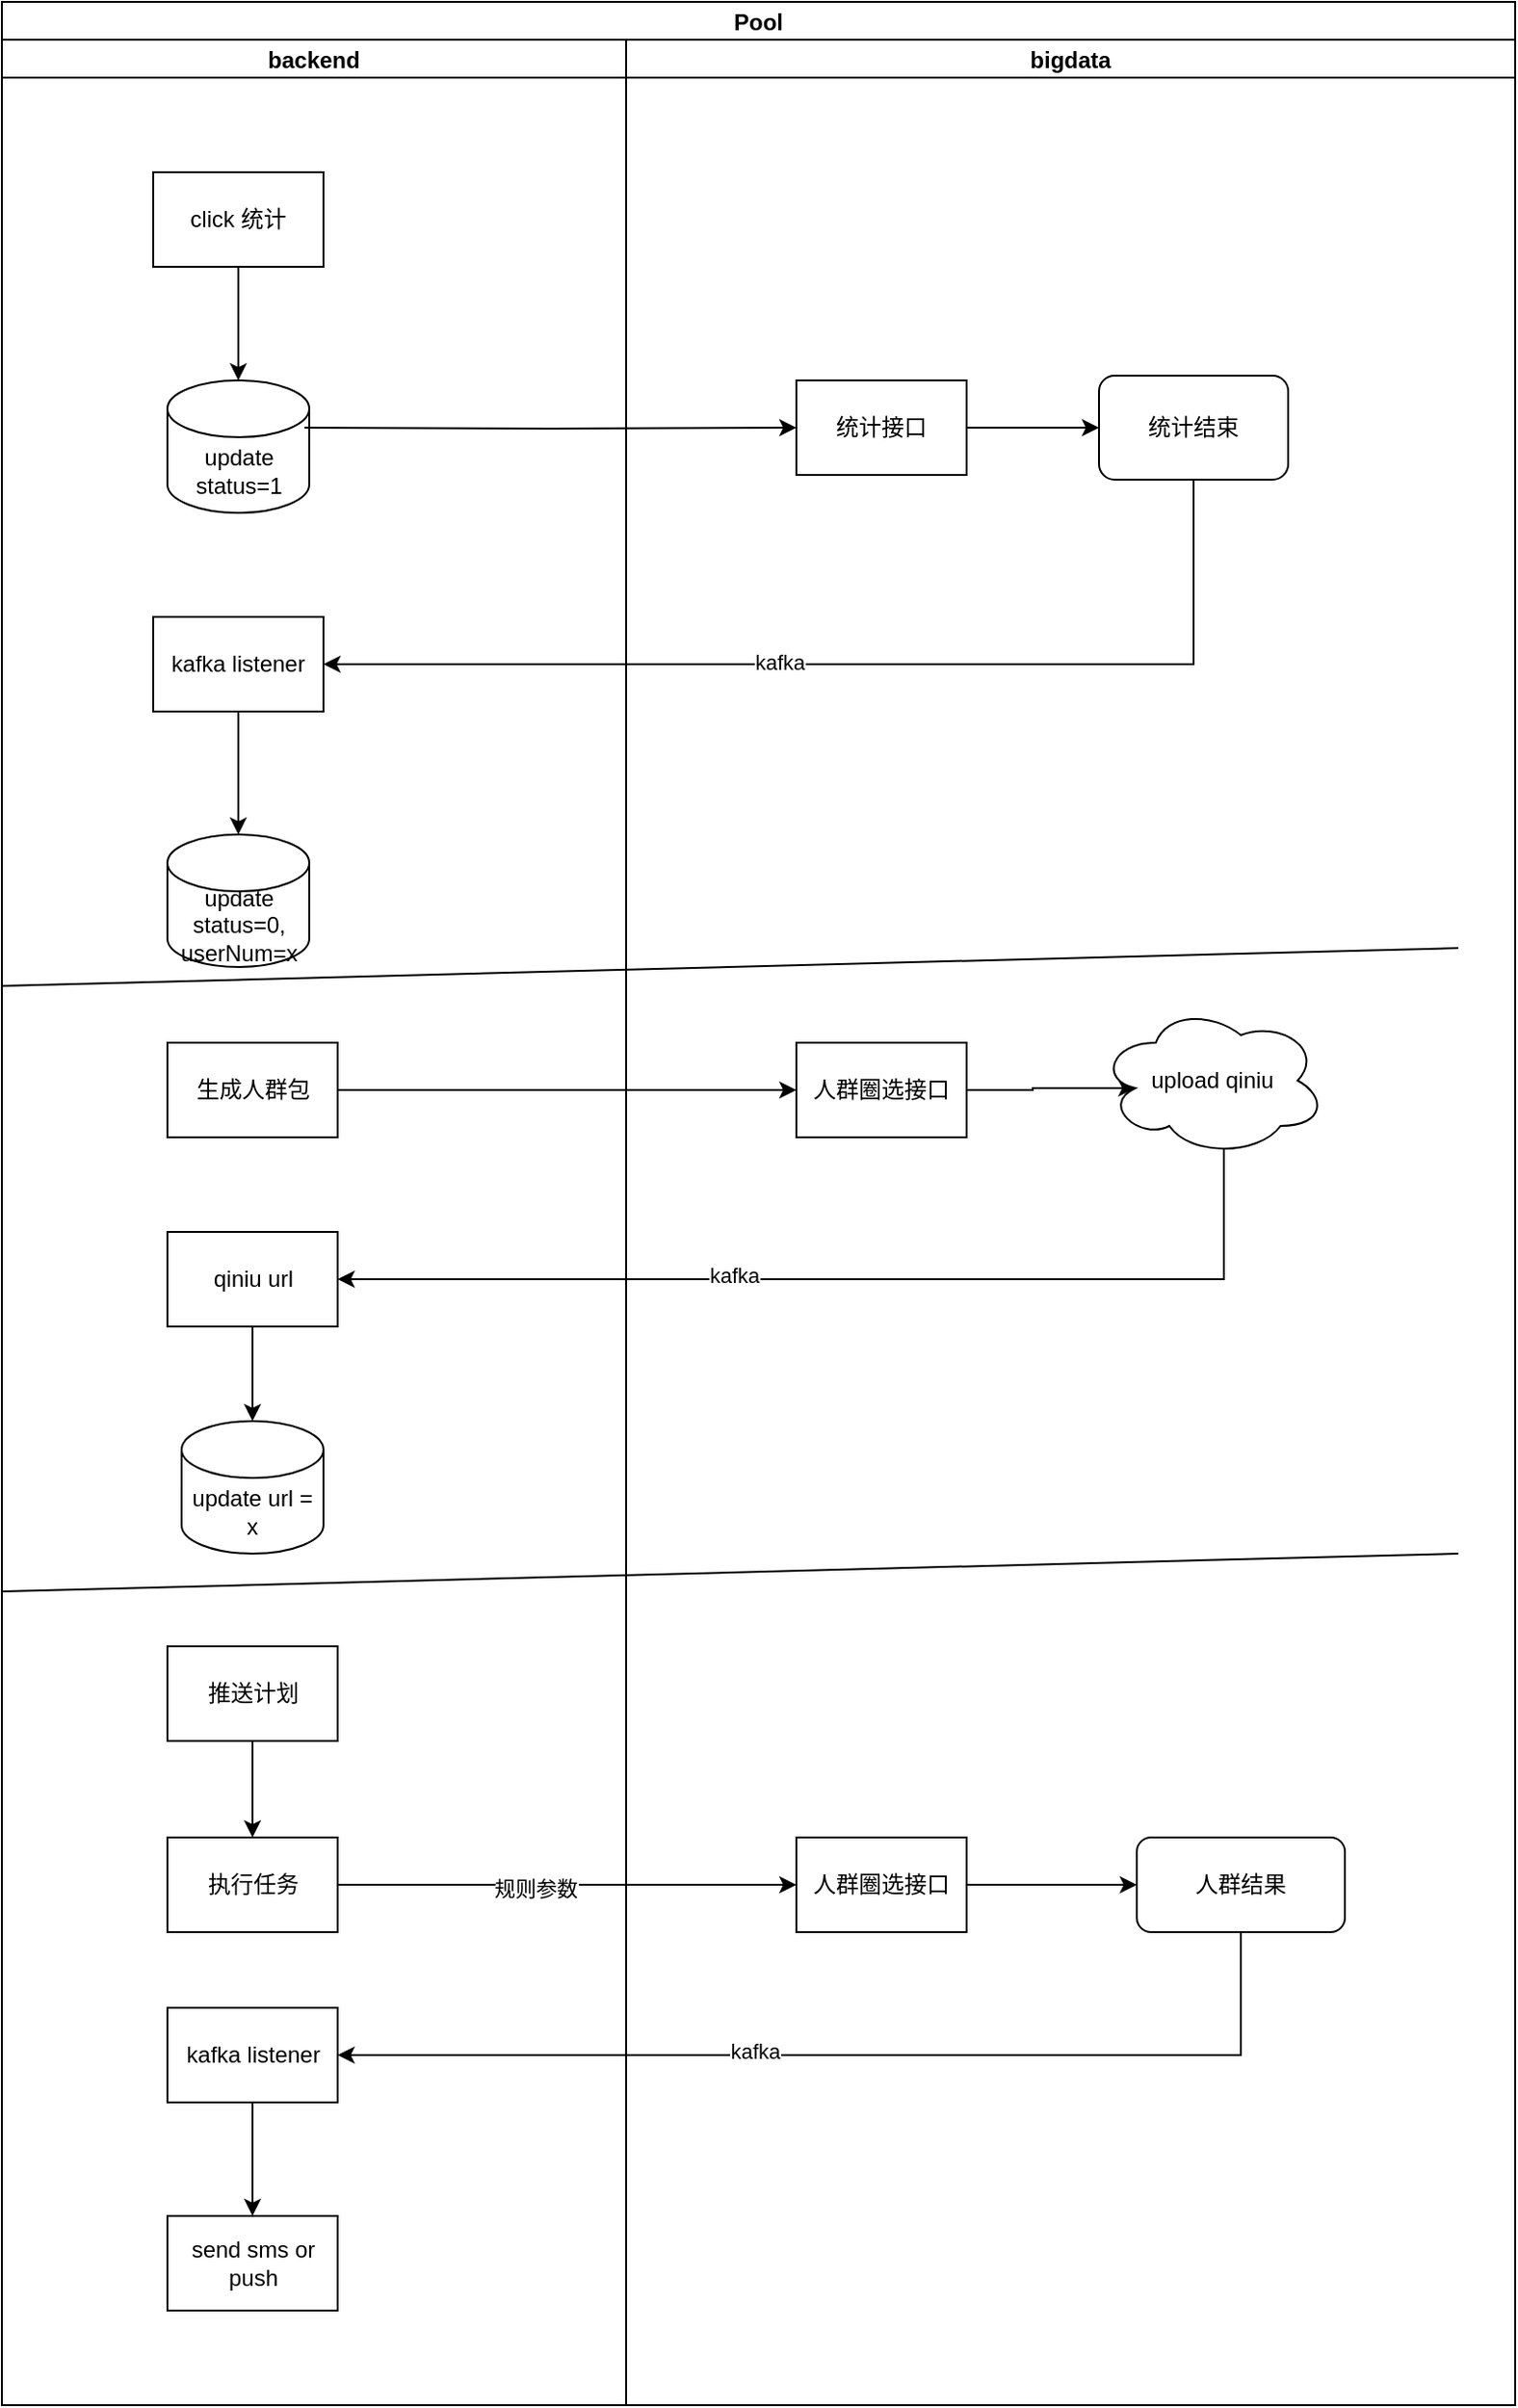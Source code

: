 <mxfile version="20.2.7" type="github">
  <diagram id="wvNanrkGw8UoUiy7fsfP" name="第 1 页">
    <mxGraphModel dx="1635" dy="866" grid="1" gridSize="10" guides="1" tooltips="1" connect="1" arrows="1" fold="1" page="1" pageScale="1" pageWidth="827" pageHeight="1169" math="0" shadow="0">
      <root>
        <mxCell id="0" />
        <mxCell id="1" parent="0" />
        <mxCell id="e1_YcWAHGh3l0eOAa4rq-5" value="Pool" style="swimlane;childLayout=stackLayout;resizeParent=1;resizeParentMax=0;startSize=20;" vertex="1" parent="1">
          <mxGeometry x="180" y="310" width="800" height="1270" as="geometry" />
        </mxCell>
        <mxCell id="e1_YcWAHGh3l0eOAa4rq-17" style="edgeStyle=orthogonalEdgeStyle;rounded=0;orthogonalLoop=1;jettySize=auto;html=1;entryX=1;entryY=0.5;entryDx=0;entryDy=0;exitX=0.5;exitY=1;exitDx=0;exitDy=0;" edge="1" parent="e1_YcWAHGh3l0eOAa4rq-5" source="e1_YcWAHGh3l0eOAa4rq-14" target="e1_YcWAHGh3l0eOAa4rq-16">
          <mxGeometry relative="1" as="geometry" />
        </mxCell>
        <mxCell id="e1_YcWAHGh3l0eOAa4rq-19" value="kafka" style="edgeLabel;html=1;align=center;verticalAlign=middle;resizable=0;points=[];" vertex="1" connectable="0" parent="e1_YcWAHGh3l0eOAa4rq-17">
          <mxGeometry x="0.135" y="-1" relative="1" as="geometry">
            <mxPoint as="offset" />
          </mxGeometry>
        </mxCell>
        <mxCell id="e1_YcWAHGh3l0eOAa4rq-6" value="backend" style="swimlane;startSize=20;" vertex="1" parent="e1_YcWAHGh3l0eOAa4rq-5">
          <mxGeometry y="20" width="330" height="1250" as="geometry" />
        </mxCell>
        <mxCell id="e1_YcWAHGh3l0eOAa4rq-24" style="edgeStyle=orthogonalEdgeStyle;rounded=0;orthogonalLoop=1;jettySize=auto;html=1;entryX=0.5;entryY=0;entryDx=0;entryDy=0;entryPerimeter=0;" edge="1" parent="e1_YcWAHGh3l0eOAa4rq-6" source="e1_YcWAHGh3l0eOAa4rq-9" target="e1_YcWAHGh3l0eOAa4rq-23">
          <mxGeometry relative="1" as="geometry" />
        </mxCell>
        <mxCell id="e1_YcWAHGh3l0eOAa4rq-9" value="click 统计" style="rounded=0;whiteSpace=wrap;html=1;" vertex="1" parent="e1_YcWAHGh3l0eOAa4rq-6">
          <mxGeometry x="80" y="70" width="90" height="50" as="geometry" />
        </mxCell>
        <mxCell id="e1_YcWAHGh3l0eOAa4rq-21" style="edgeStyle=orthogonalEdgeStyle;rounded=0;orthogonalLoop=1;jettySize=auto;html=1;entryX=0.5;entryY=0;entryDx=0;entryDy=0;entryPerimeter=0;" edge="1" parent="e1_YcWAHGh3l0eOAa4rq-6" source="e1_YcWAHGh3l0eOAa4rq-16" target="e1_YcWAHGh3l0eOAa4rq-20">
          <mxGeometry relative="1" as="geometry" />
        </mxCell>
        <mxCell id="e1_YcWAHGh3l0eOAa4rq-16" value="kafka listener" style="rounded=0;whiteSpace=wrap;html=1;" vertex="1" parent="e1_YcWAHGh3l0eOAa4rq-6">
          <mxGeometry x="80" y="305" width="90" height="50" as="geometry" />
        </mxCell>
        <mxCell id="e1_YcWAHGh3l0eOAa4rq-20" value="update status=0, userNum=x" style="shape=cylinder3;whiteSpace=wrap;html=1;boundedLbl=1;backgroundOutline=1;size=15;" vertex="1" parent="e1_YcWAHGh3l0eOAa4rq-6">
          <mxGeometry x="87.5" y="420" width="75" height="70" as="geometry" />
        </mxCell>
        <mxCell id="e1_YcWAHGh3l0eOAa4rq-23" value="update status=1" style="shape=cylinder3;whiteSpace=wrap;html=1;boundedLbl=1;backgroundOutline=1;size=15;" vertex="1" parent="e1_YcWAHGh3l0eOAa4rq-6">
          <mxGeometry x="87.5" y="180" width="75" height="70" as="geometry" />
        </mxCell>
        <mxCell id="e1_YcWAHGh3l0eOAa4rq-25" value="生成人群包" style="rounded=0;whiteSpace=wrap;html=1;" vertex="1" parent="e1_YcWAHGh3l0eOAa4rq-6">
          <mxGeometry x="87.5" y="530" width="90" height="50" as="geometry" />
        </mxCell>
        <mxCell id="e1_YcWAHGh3l0eOAa4rq-34" style="edgeStyle=orthogonalEdgeStyle;rounded=0;orthogonalLoop=1;jettySize=auto;html=1;" edge="1" parent="e1_YcWAHGh3l0eOAa4rq-6" source="e1_YcWAHGh3l0eOAa4rq-30" target="e1_YcWAHGh3l0eOAa4rq-33">
          <mxGeometry relative="1" as="geometry" />
        </mxCell>
        <mxCell id="e1_YcWAHGh3l0eOAa4rq-30" value="qiniu url" style="rounded=0;whiteSpace=wrap;html=1;" vertex="1" parent="e1_YcWAHGh3l0eOAa4rq-6">
          <mxGeometry x="87.5" y="630" width="90" height="50" as="geometry" />
        </mxCell>
        <mxCell id="e1_YcWAHGh3l0eOAa4rq-33" value="update url = x" style="shape=cylinder3;whiteSpace=wrap;html=1;boundedLbl=1;backgroundOutline=1;size=15;" vertex="1" parent="e1_YcWAHGh3l0eOAa4rq-6">
          <mxGeometry x="95" y="730" width="75" height="70" as="geometry" />
        </mxCell>
        <mxCell id="e1_YcWAHGh3l0eOAa4rq-36" value="" style="endArrow=none;html=1;rounded=0;" edge="1" parent="e1_YcWAHGh3l0eOAa4rq-6">
          <mxGeometry width="50" height="50" relative="1" as="geometry">
            <mxPoint y="500" as="sourcePoint" />
            <mxPoint x="770" y="480" as="targetPoint" />
          </mxGeometry>
        </mxCell>
        <mxCell id="e1_YcWAHGh3l0eOAa4rq-50" value="推送计划" style="rounded=0;whiteSpace=wrap;html=1;" vertex="1" parent="e1_YcWAHGh3l0eOAa4rq-6">
          <mxGeometry x="87.5" y="849" width="90" height="50" as="geometry" />
        </mxCell>
        <mxCell id="e1_YcWAHGh3l0eOAa4rq-52" value="执行任务" style="rounded=0;whiteSpace=wrap;html=1;" vertex="1" parent="e1_YcWAHGh3l0eOAa4rq-6">
          <mxGeometry x="87.5" y="950" width="90" height="50" as="geometry" />
        </mxCell>
        <mxCell id="e1_YcWAHGh3l0eOAa4rq-59" value="kafka listener" style="rounded=0;whiteSpace=wrap;html=1;" vertex="1" parent="e1_YcWAHGh3l0eOAa4rq-6">
          <mxGeometry x="87.5" y="1040" width="90" height="50" as="geometry" />
        </mxCell>
        <mxCell id="e1_YcWAHGh3l0eOAa4rq-51" style="edgeStyle=orthogonalEdgeStyle;rounded=0;orthogonalLoop=1;jettySize=auto;html=1;entryX=0.5;entryY=0;entryDx=0;entryDy=0;" edge="1" parent="e1_YcWAHGh3l0eOAa4rq-6" source="e1_YcWAHGh3l0eOAa4rq-50" target="e1_YcWAHGh3l0eOAa4rq-52">
          <mxGeometry relative="1" as="geometry">
            <mxPoint x="132.5" y="940" as="targetPoint" />
          </mxGeometry>
        </mxCell>
        <mxCell id="e1_YcWAHGh3l0eOAa4rq-64" value="send sms or push" style="rounded=0;whiteSpace=wrap;html=1;" vertex="1" parent="e1_YcWAHGh3l0eOAa4rq-6">
          <mxGeometry x="87.5" y="1150" width="90" height="50" as="geometry" />
        </mxCell>
        <mxCell id="e1_YcWAHGh3l0eOAa4rq-12" value="" style="edgeStyle=orthogonalEdgeStyle;rounded=0;orthogonalLoop=1;jettySize=auto;html=1;" edge="1" parent="e1_YcWAHGh3l0eOAa4rq-5" target="e1_YcWAHGh3l0eOAa4rq-10">
          <mxGeometry relative="1" as="geometry">
            <mxPoint x="160" y="225" as="sourcePoint" />
          </mxGeometry>
        </mxCell>
        <mxCell id="e1_YcWAHGh3l0eOAa4rq-27" style="edgeStyle=orthogonalEdgeStyle;rounded=0;orthogonalLoop=1;jettySize=auto;html=1;" edge="1" parent="e1_YcWAHGh3l0eOAa4rq-5" source="e1_YcWAHGh3l0eOAa4rq-25" target="e1_YcWAHGh3l0eOAa4rq-26">
          <mxGeometry relative="1" as="geometry" />
        </mxCell>
        <mxCell id="e1_YcWAHGh3l0eOAa4rq-7" value="bigdata" style="swimlane;startSize=20;" vertex="1" parent="e1_YcWAHGh3l0eOAa4rq-5">
          <mxGeometry x="330" y="20" width="470" height="1250" as="geometry" />
        </mxCell>
        <mxCell id="e1_YcWAHGh3l0eOAa4rq-10" value="统计接口" style="rounded=0;whiteSpace=wrap;html=1;" vertex="1" parent="e1_YcWAHGh3l0eOAa4rq-7">
          <mxGeometry x="90" y="180" width="90" height="50" as="geometry" />
        </mxCell>
        <mxCell id="e1_YcWAHGh3l0eOAa4rq-14" value="统计结束" style="rounded=1;whiteSpace=wrap;html=1;" vertex="1" parent="e1_YcWAHGh3l0eOAa4rq-7">
          <mxGeometry x="250" y="177.5" width="100" height="55" as="geometry" />
        </mxCell>
        <mxCell id="e1_YcWAHGh3l0eOAa4rq-13" style="edgeStyle=orthogonalEdgeStyle;rounded=0;orthogonalLoop=1;jettySize=auto;html=1;entryX=0;entryY=0.5;entryDx=0;entryDy=0;" edge="1" parent="e1_YcWAHGh3l0eOAa4rq-7" source="e1_YcWAHGh3l0eOAa4rq-10" target="e1_YcWAHGh3l0eOAa4rq-14">
          <mxGeometry relative="1" as="geometry">
            <mxPoint x="153" y="300" as="targetPoint" />
            <Array as="points" />
          </mxGeometry>
        </mxCell>
        <mxCell id="e1_YcWAHGh3l0eOAa4rq-29" style="edgeStyle=orthogonalEdgeStyle;rounded=0;orthogonalLoop=1;jettySize=auto;html=1;entryX=0.16;entryY=0.55;entryDx=0;entryDy=0;entryPerimeter=0;" edge="1" parent="e1_YcWAHGh3l0eOAa4rq-7" source="e1_YcWAHGh3l0eOAa4rq-26" target="e1_YcWAHGh3l0eOAa4rq-28">
          <mxGeometry relative="1" as="geometry" />
        </mxCell>
        <mxCell id="e1_YcWAHGh3l0eOAa4rq-26" value="人群圈选接口" style="rounded=0;whiteSpace=wrap;html=1;" vertex="1" parent="e1_YcWAHGh3l0eOAa4rq-7">
          <mxGeometry x="90" y="530" width="90" height="50" as="geometry" />
        </mxCell>
        <mxCell id="e1_YcWAHGh3l0eOAa4rq-28" value="upload qiniu" style="ellipse;shape=cloud;whiteSpace=wrap;html=1;" vertex="1" parent="e1_YcWAHGh3l0eOAa4rq-7">
          <mxGeometry x="250" y="510" width="120" height="80" as="geometry" />
        </mxCell>
        <mxCell id="e1_YcWAHGh3l0eOAa4rq-37" value="" style="endArrow=none;html=1;rounded=0;" edge="1" parent="e1_YcWAHGh3l0eOAa4rq-7">
          <mxGeometry width="50" height="50" relative="1" as="geometry">
            <mxPoint x="-330" y="820" as="sourcePoint" />
            <mxPoint x="440" y="800" as="targetPoint" />
          </mxGeometry>
        </mxCell>
        <mxCell id="e1_YcWAHGh3l0eOAa4rq-54" value="人群圈选接口" style="rounded=0;whiteSpace=wrap;html=1;" vertex="1" parent="e1_YcWAHGh3l0eOAa4rq-7">
          <mxGeometry x="90" y="950" width="90" height="50" as="geometry" />
        </mxCell>
        <mxCell id="e1_YcWAHGh3l0eOAa4rq-57" value="人群结果" style="rounded=1;whiteSpace=wrap;html=1;" vertex="1" parent="e1_YcWAHGh3l0eOAa4rq-7">
          <mxGeometry x="270" y="950" width="110" height="50" as="geometry" />
        </mxCell>
        <mxCell id="e1_YcWAHGh3l0eOAa4rq-56" style="edgeStyle=orthogonalEdgeStyle;rounded=0;orthogonalLoop=1;jettySize=auto;html=1;entryX=0;entryY=0.5;entryDx=0;entryDy=0;" edge="1" parent="e1_YcWAHGh3l0eOAa4rq-7" source="e1_YcWAHGh3l0eOAa4rq-54" target="e1_YcWAHGh3l0eOAa4rq-57">
          <mxGeometry relative="1" as="geometry">
            <mxPoint x="270" y="965" as="targetPoint" />
          </mxGeometry>
        </mxCell>
        <mxCell id="e1_YcWAHGh3l0eOAa4rq-32" style="edgeStyle=orthogonalEdgeStyle;rounded=0;orthogonalLoop=1;jettySize=auto;html=1;entryX=1;entryY=0.5;entryDx=0;entryDy=0;exitX=0.55;exitY=0.95;exitDx=0;exitDy=0;exitPerimeter=0;" edge="1" parent="e1_YcWAHGh3l0eOAa4rq-5" source="e1_YcWAHGh3l0eOAa4rq-28" target="e1_YcWAHGh3l0eOAa4rq-30">
          <mxGeometry relative="1" as="geometry">
            <Array as="points">
              <mxPoint x="646" y="675" />
            </Array>
          </mxGeometry>
        </mxCell>
        <mxCell id="e1_YcWAHGh3l0eOAa4rq-35" value="kafka" style="edgeLabel;html=1;align=center;verticalAlign=middle;resizable=0;points=[];" vertex="1" connectable="0" parent="e1_YcWAHGh3l0eOAa4rq-32">
          <mxGeometry x="0.22" y="-2" relative="1" as="geometry">
            <mxPoint as="offset" />
          </mxGeometry>
        </mxCell>
        <mxCell id="e1_YcWAHGh3l0eOAa4rq-55" style="edgeStyle=orthogonalEdgeStyle;rounded=0;orthogonalLoop=1;jettySize=auto;html=1;entryX=0;entryY=0.5;entryDx=0;entryDy=0;" edge="1" parent="e1_YcWAHGh3l0eOAa4rq-5" source="e1_YcWAHGh3l0eOAa4rq-52" target="e1_YcWAHGh3l0eOAa4rq-54">
          <mxGeometry relative="1" as="geometry" />
        </mxCell>
        <mxCell id="e1_YcWAHGh3l0eOAa4rq-58" value="规则参数" style="edgeLabel;html=1;align=center;verticalAlign=middle;resizable=0;points=[];" vertex="1" connectable="0" parent="e1_YcWAHGh3l0eOAa4rq-55">
          <mxGeometry x="-0.139" y="-2" relative="1" as="geometry">
            <mxPoint as="offset" />
          </mxGeometry>
        </mxCell>
        <mxCell id="e1_YcWAHGh3l0eOAa4rq-60" style="edgeStyle=orthogonalEdgeStyle;rounded=0;orthogonalLoop=1;jettySize=auto;html=1;entryX=1;entryY=0.5;entryDx=0;entryDy=0;exitX=0.5;exitY=1;exitDx=0;exitDy=0;" edge="1" parent="e1_YcWAHGh3l0eOAa4rq-5" source="e1_YcWAHGh3l0eOAa4rq-57" target="e1_YcWAHGh3l0eOAa4rq-59">
          <mxGeometry relative="1" as="geometry" />
        </mxCell>
        <mxCell id="e1_YcWAHGh3l0eOAa4rq-62" value="kafka" style="edgeLabel;html=1;align=center;verticalAlign=middle;resizable=0;points=[];" vertex="1" connectable="0" parent="e1_YcWAHGh3l0eOAa4rq-60">
          <mxGeometry x="0.188" y="-2" relative="1" as="geometry">
            <mxPoint as="offset" />
          </mxGeometry>
        </mxCell>
        <mxCell id="e1_YcWAHGh3l0eOAa4rq-63" style="edgeStyle=orthogonalEdgeStyle;rounded=0;orthogonalLoop=1;jettySize=auto;html=1;" edge="1" parent="1" source="e1_YcWAHGh3l0eOAa4rq-59">
          <mxGeometry relative="1" as="geometry">
            <mxPoint x="312.5" y="1480" as="targetPoint" />
          </mxGeometry>
        </mxCell>
      </root>
    </mxGraphModel>
  </diagram>
</mxfile>
